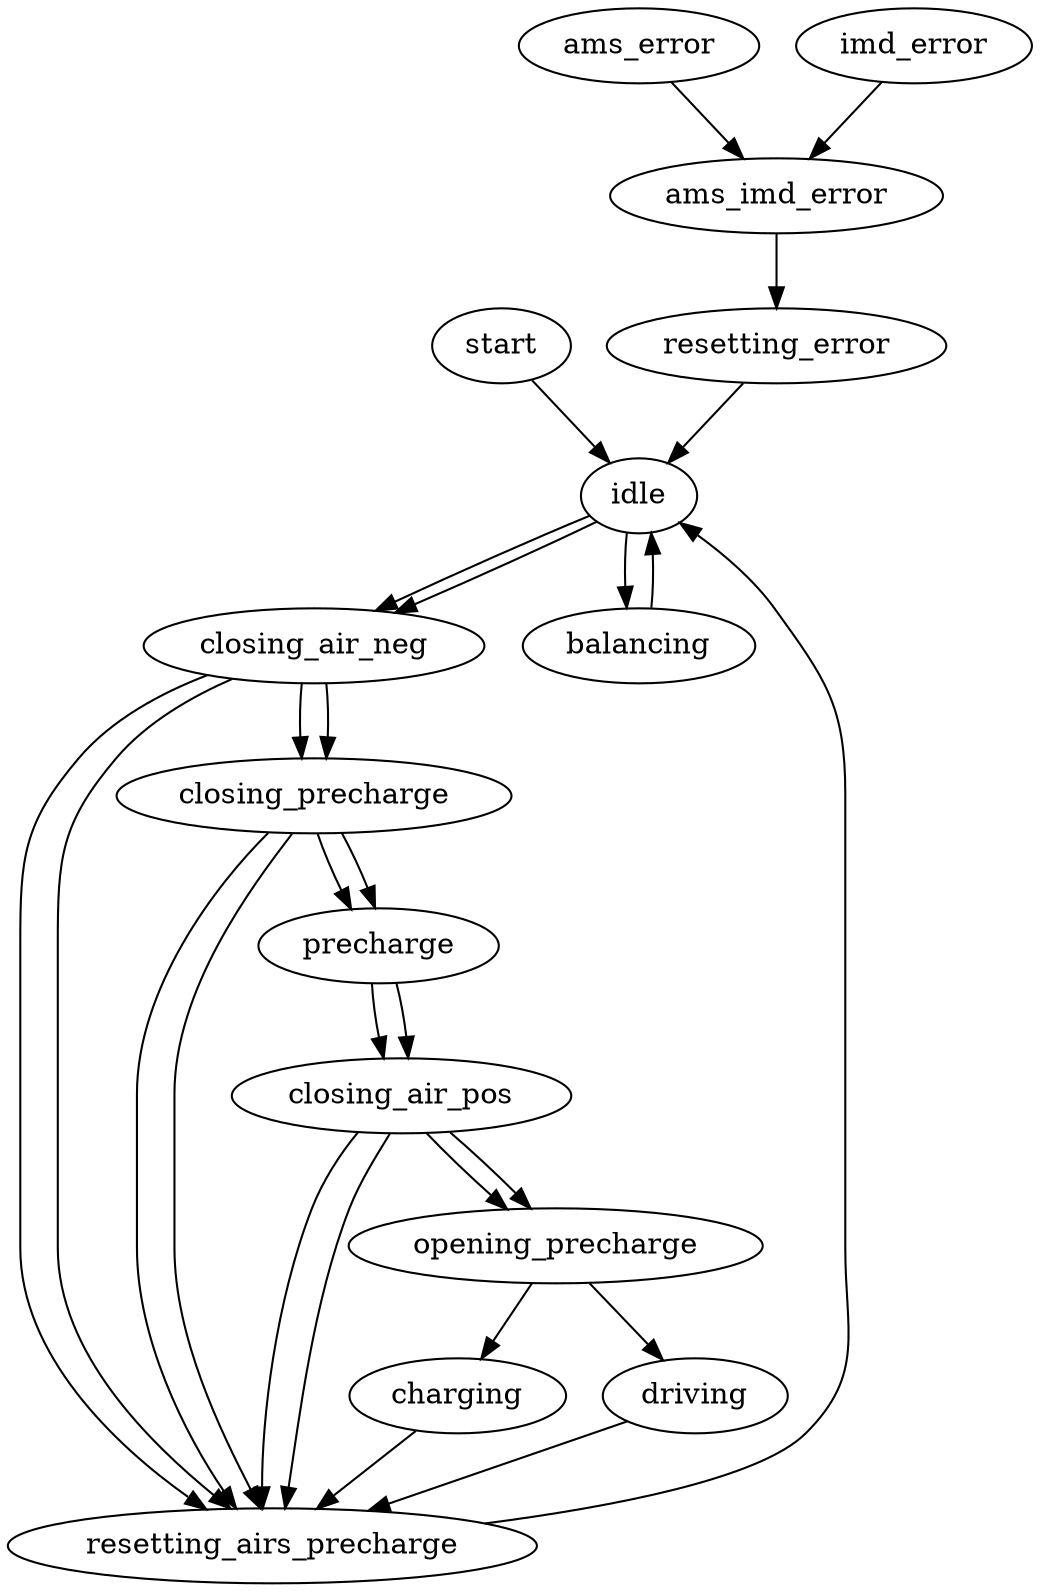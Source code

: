 digraph{

start -> idle
resetting_error -> idle
idle -> closing_air_neg
idle -> closing_air_neg
resetting_airs_precharge -> idle

idle -> balancing -> idle

closing_air_neg -> closing_precharge
closing_air_neg -> resetting_airs_precharge
closing_precharge -> resetting_airs_precharge
closing_precharge -> precharge
precharge -> closing_air_pos
closing_air_pos -> opening_precharge
closing_air_pos -> resetting_airs_precharge
opening_precharge -> charging
charging -> resetting_airs_precharge

closing_air_neg -> closing_precharge
closing_air_neg -> resetting_airs_precharge
closing_precharge -> resetting_airs_precharge
closing_precharge -> precharge
precharge -> closing_air_pos
closing_air_pos -> resetting_airs_precharge
closing_air_pos -> opening_precharge
opening_precharge -> driving
driving -> resetting_airs_precharge


ams_error -> ams_imd_error
imd_error -> ams_imd_error
ams_imd_error -> resetting_error

}